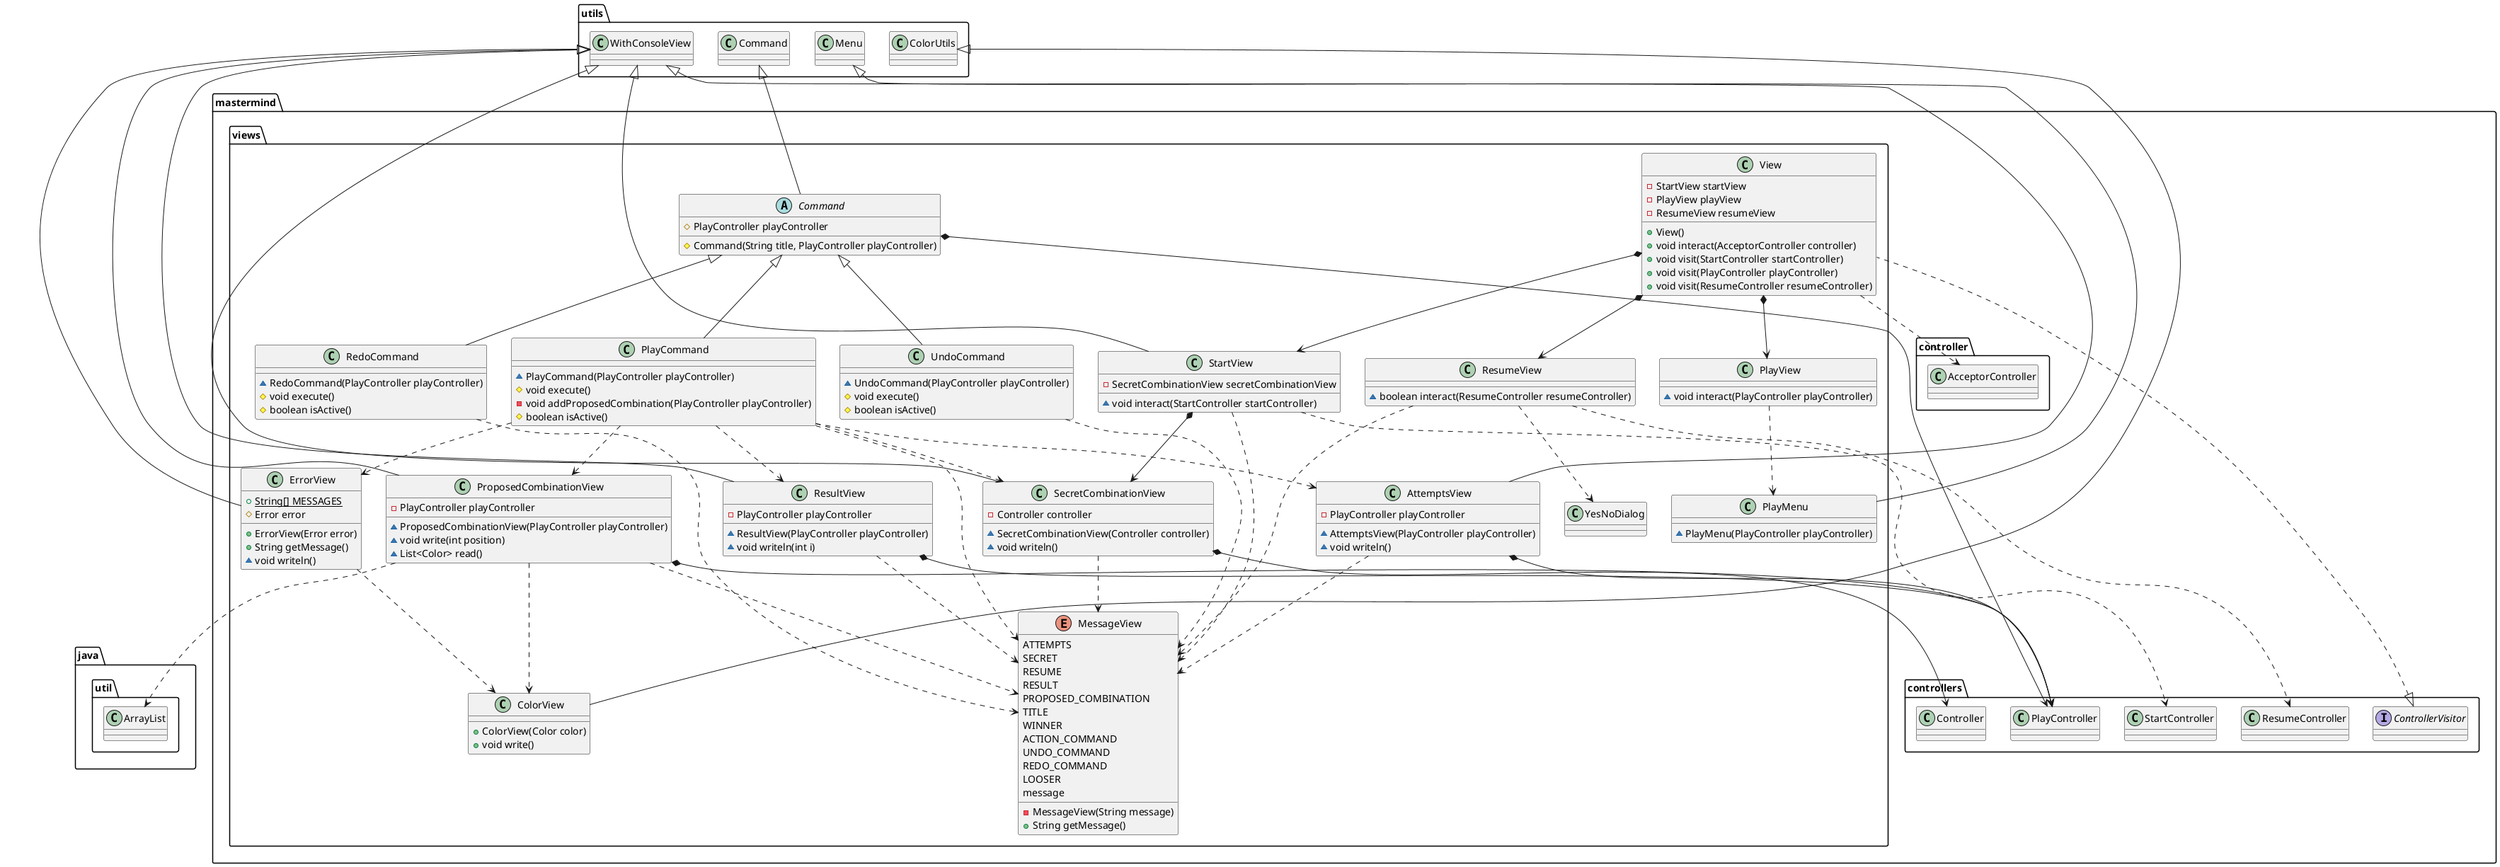@startuml

class mastermind.views.AttemptsView [[java:jprieto.mastermind.views.AttemptsView]] {
	-PlayController playController
	~AttemptsView(PlayController playController)
	~void writeln()
}
utils.WithConsoleView <|-- mastermind.views.AttemptsView
mastermind.views.AttemptsView *-down-> mastermind.controllers.PlayController
mastermind.views.AttemptsView ..> mastermind.views.MessageView

class mastermind.views.ColorView [[java:jprieto.mastermind.views.ColorView]] {
	+ColorView(Color color)
	+void write()
}
utils.ColorUtils <|-- mastermind.views.ColorView

abstract class mastermind.views.Command [[java:jprieto.mastermind.views.Command]] {
	#PlayController playController
	#Command(String title, PlayController playController)
}
utils.Command <|-- mastermind.views.Command
mastermind.views.Command *-down-> mastermind.controllers.PlayController

class mastermind.views.ErrorView [[java:jprieto.mastermind.views.ErrorView]] {
	+{static}String[] MESSAGES
	#Error error
	+ErrorView(Error error)
	+String getMessage()
	~void writeln()
}
utils.WithConsoleView <|-- mastermind.views.ErrorView
mastermind.views.ErrorView ..> mastermind.views.ColorView

enum mastermind.views.MessageView [[java:jprieto.mastermind.views.MessageView]] {
	ATTEMPTS
	SECRET
	RESUME
	RESULT
	PROPOSED_COMBINATION
	TITLE
	WINNER
	ACTION_COMMAND
	UNDO_COMMAND
	REDO_COMMAND
	LOOSER
	message
	-MessageView(String message)
	+String getMessage()
}

class mastermind.views.PlayCommand [[java:jprieto.mastermind.views.PlayCommand]] {
	~PlayCommand(PlayController playController)
	#void execute()
	-void addProposedCombination(PlayController playController)
	#boolean isActive()
}
mastermind.views.Command <|-- mastermind.views.PlayCommand
mastermind.views.PlayCommand ..> mastermind.views.MessageView
mastermind.views.PlayCommand ..> mastermind.views.ProposedCombinationView
mastermind.views.PlayCommand ..> mastermind.views.ErrorView
mastermind.views.PlayCommand ..> mastermind.views.AttemptsView
mastermind.views.PlayCommand ..> mastermind.views.SecretCombinationView
mastermind.views.PlayCommand ..> mastermind.views.ResultView

class mastermind.views.PlayMenu [[java:jprieto.mastermind.views.PlayMenu]] {
	~PlayMenu(PlayController playController)
}
utils.Menu <|-- mastermind.views.PlayMenu

class mastermind.views.PlayView [[java:jprieto.mastermind.views.PlayView]] {
	~void interact(PlayController playController)
}
mastermind.views.PlayView ..> mastermind.views.PlayMenu

class mastermind.views.ProposedCombinationView [[java:jprieto.mastermind.views.ProposedCombinationView]] {
	-PlayController playController
	~ProposedCombinationView(PlayController playController)
	~void write(int position)
	~List<Color> read()
}
utils.WithConsoleView <|-- mastermind.views.ProposedCombinationView
mastermind.views.ProposedCombinationView *-down-> mastermind.controllers.PlayController
mastermind.views.ProposedCombinationView ..> mastermind.views.ColorView
mastermind.views.ProposedCombinationView ..> java.util.ArrayList
mastermind.views.ProposedCombinationView ..> mastermind.views.MessageView

class mastermind.views.RedoCommand [[java:jprieto.mastermind.views.RedoCommand]] {
	~RedoCommand(PlayController playController)
	#void execute()
	#boolean isActive()
}
mastermind.views.Command <|-- mastermind.views.RedoCommand
mastermind.views.RedoCommand ..> mastermind.views.MessageView

class mastermind.views.ResultView [[java:jprieto.mastermind.views.ResultView]] {
	-PlayController playController
	~ResultView(PlayController playController)
	~void writeln(int i)
}
utils.WithConsoleView <|-- mastermind.views.ResultView
mastermind.views.ResultView *-down-> mastermind.controllers.PlayController
mastermind.views.ResultView ..> mastermind.views.MessageView

class mastermind.views.ResumeView [[java:jprieto.mastermind.views.ResumeView]] {
	~boolean interact(ResumeController resumeController)
}
mastermind.views.ResumeView ..> mastermind.views.YesNoDialog
mastermind.views.ResumeView ..> mastermind.views.MessageView
mastermind.views.ResumeView ..> mastermind.controllers.ResumeController

class mastermind.views.SecretCombinationView [[java:jprieto.mastermind.views.SecretCombinationView]] {
	-Controller controller
	~SecretCombinationView(Controller controller)
	~void writeln()
}
utils.WithConsoleView <|-- mastermind.views.SecretCombinationView
mastermind.views.SecretCombinationView *-down-> mastermind.controllers.Controller
mastermind.views.SecretCombinationView ..> mastermind.views.MessageView

class mastermind.views.StartView [[java:jprieto.mastermind.views.StartView]] {
	-SecretCombinationView secretCombinationView
	~void interact(StartController startController)
}
utils.WithConsoleView <|-- mastermind.views.StartView
mastermind.views.StartView *-down-> mastermind.views.SecretCombinationView
mastermind.views.StartView ..> mastermind.controllers.StartController
mastermind.views.StartView ..> mastermind.views.MessageView

class mastermind.views.UndoCommand [[java:jprieto.mastermind.views.UndoCommand]] {
	~UndoCommand(PlayController playController)
	#void execute()
	#boolean isActive()
}
mastermind.views.Command <|-- mastermind.views.UndoCommand
mastermind.views.UndoCommand ..> mastermind.views.MessageView

class mastermind.views.View [[java:jprieto.mastermind.views.View]] {
    -StartView startView
	-PlayView playView
	-ResumeView resumeView
	+View()
	+void interact(AcceptorController controller)
	+void visit(StartController startController)
	+void visit(PlayController playController)
	+void visit(ResumeController resumeController)
}
mastermind.views.View *-down-> mastermind.views.StartView
mastermind.views.View *-down-> mastermind.views.PlayView
mastermind.views.View *-down-> mastermind.views.ResumeView
mastermind.views.View ..> mastermind.controller.AcceptorController

interface mastermind.controllers.ControllerVisitor [[java:jprieto.mastermind.controllers.ControllerVisitor]] {
}
mastermind.controllers.ControllerVisitor <|.. mastermind.views.View

@enduml